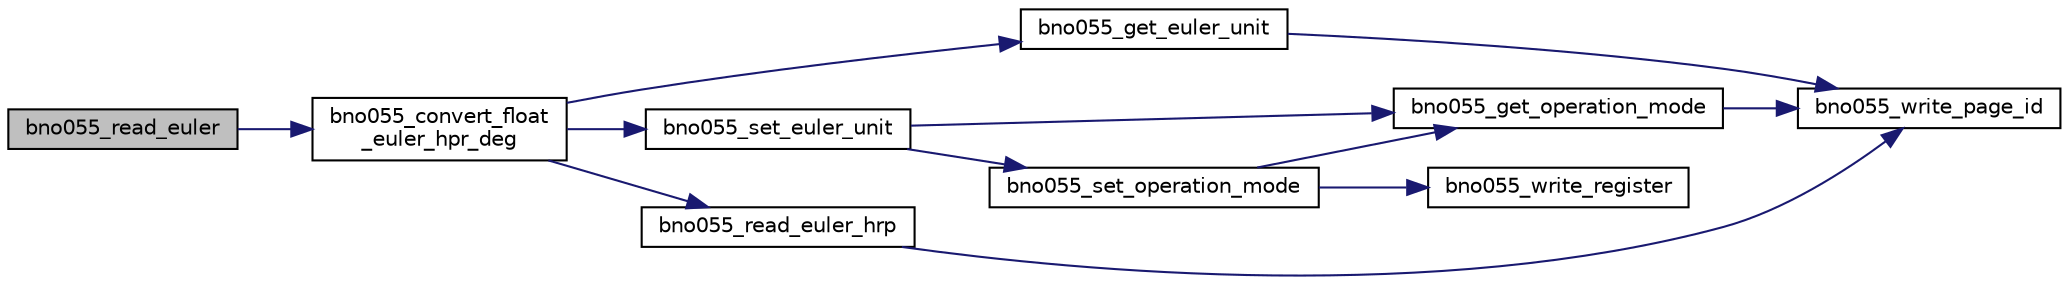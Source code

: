 digraph "bno055_read_euler"
{
  edge [fontname="Helvetica",fontsize="10",labelfontname="Helvetica",labelfontsize="10"];
  node [fontname="Helvetica",fontsize="10",shape=record];
  rankdir="LR";
  Node1 [label="bno055_read_euler",height=0.2,width=0.4,color="black", fillcolor="grey75", style="filled", fontcolor="black"];
  Node1 -> Node2 [color="midnightblue",fontsize="10",style="solid",fontname="Helvetica"];
  Node2 [label="bno055_convert_float\l_euler_hpr_deg",height=0.2,width=0.4,color="black", fillcolor="white", style="filled",URL="$bno055_8h.html#ac451958e6df29304af07c0454c6a7b40",tooltip="This API is used to convert the Euler hrp raw data to degree output as float. "];
  Node2 -> Node3 [color="midnightblue",fontsize="10",style="solid",fontname="Helvetica"];
  Node3 [label="bno055_get_euler_unit",height=0.2,width=0.4,color="black", fillcolor="white", style="filled",URL="$bno055_8h.html#a680563fccbbca025b46c92640c81eec6",tooltip="This API used to read the Euler unit from register from 0x3B bit 2. "];
  Node3 -> Node4 [color="midnightblue",fontsize="10",style="solid",fontname="Helvetica"];
  Node4 [label="bno055_write_page_id",height=0.2,width=0.4,color="black", fillcolor="white", style="filled",URL="$bno055_8h.html#aba65b8682ba0645b5b9ab0ea64eb4c7e",tooltip="This API used to write the page id register 0x07. "];
  Node2 -> Node5 [color="midnightblue",fontsize="10",style="solid",fontname="Helvetica"];
  Node5 [label="bno055_set_euler_unit",height=0.2,width=0.4,color="black", fillcolor="white", style="filled",URL="$bno055_8h.html#a4667f68ec64b12f37bcbb914dd68c17e",tooltip="This API used to write the Euler unit from register from 0x3B bit 2. "];
  Node5 -> Node6 [color="midnightblue",fontsize="10",style="solid",fontname="Helvetica"];
  Node6 [label="bno055_get_operation_mode",height=0.2,width=0.4,color="black", fillcolor="white", style="filled",URL="$bno055_8h.html#a610cc17a4638c57f2cc4352280ca418b",tooltip="This API used to read the operation mode from register from 0x3D bit 0 to 3. "];
  Node6 -> Node4 [color="midnightblue",fontsize="10",style="solid",fontname="Helvetica"];
  Node5 -> Node7 [color="midnightblue",fontsize="10",style="solid",fontname="Helvetica"];
  Node7 [label="bno055_set_operation_mode",height=0.2,width=0.4,color="black", fillcolor="white", style="filled",URL="$bno055_8h.html#a42db870e00f008575aa5dbafa60bf927",tooltip="This API used to write the operation mode from register from 0x3D bit 0 to 3. "];
  Node7 -> Node6 [color="midnightblue",fontsize="10",style="solid",fontname="Helvetica"];
  Node7 -> Node8 [color="midnightblue",fontsize="10",style="solid",fontname="Helvetica"];
  Node8 [label="bno055_write_register",height=0.2,width=0.4,color="black", fillcolor="white", style="filled",URL="$bno055_8h.html#adbdf24752c36e42a7c957dfc32c8a6e3",tooltip="This API gives data to the given register and the data is written in the corresponding register addre..."];
  Node2 -> Node9 [color="midnightblue",fontsize="10",style="solid",fontname="Helvetica"];
  Node9 [label="bno055_read_euler_hrp",height=0.2,width=0.4,color="black", fillcolor="white", style="filled",URL="$bno055_8h.html#a1184128d0b57cb4c391bb084e7830d94",tooltip="This API reads Euler data hrp values from register 0x1A to 0x1F it is a six byte data. "];
  Node9 -> Node4 [color="midnightblue",fontsize="10",style="solid",fontname="Helvetica"];
}
